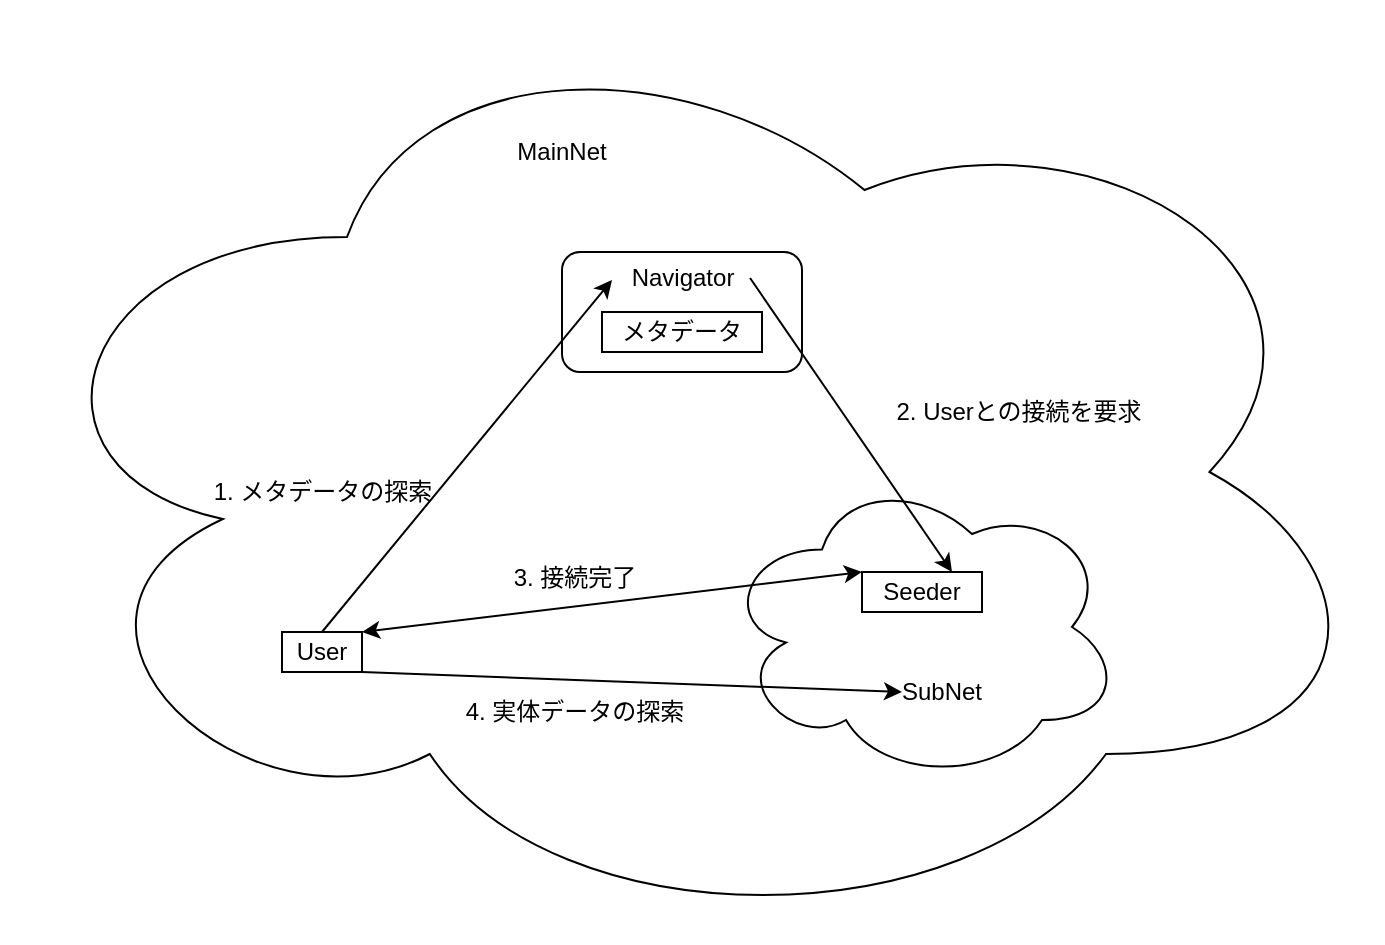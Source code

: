 <mxfile version="12.4.2" type="device" pages="1"><diagram id="a8qWhjNBllFvc88_VKhu" name="Page-1"><mxGraphModel dx="2249" dy="1982" grid="1" gridSize="10" guides="1" tooltips="1" connect="1" arrows="1" fold="1" page="1" pageScale="1" pageWidth="827" pageHeight="1169" math="0" shadow="0"><root><mxCell id="0"/><mxCell id="1" parent="0"/><mxCell id="cR6lZr0GorBFRHSTsxdD-2" value="" style="ellipse;shape=cloud;whiteSpace=wrap;html=1;" vertex="1" parent="1"><mxGeometry x="-90" y="-25" width="690" height="470" as="geometry"/></mxCell><mxCell id="cR6lZr0GorBFRHSTsxdD-26" value="&lt;div&gt;&lt;/div&gt;" style="rounded=1;whiteSpace=wrap;html=1;align=center;" vertex="1" parent="1"><mxGeometry x="190" y="100" width="120" height="60" as="geometry"/></mxCell><mxCell id="cR6lZr0GorBFRHSTsxdD-9" value="" style="ellipse;shape=cloud;whiteSpace=wrap;html=1;" vertex="1" parent="1"><mxGeometry x="270" y="210" width="200" height="155" as="geometry"/></mxCell><mxCell id="cR6lZr0GorBFRHSTsxdD-1" value="User" style="rounded=0;whiteSpace=wrap;html=1;" vertex="1" parent="1"><mxGeometry x="50" y="290" width="40" height="20" as="geometry"/></mxCell><mxCell id="cR6lZr0GorBFRHSTsxdD-4" value="" style="endArrow=classic;html=1;exitX=0.5;exitY=0;exitDx=0;exitDy=0;entryX=0;entryY=0.55;entryDx=0;entryDy=0;entryPerimeter=0;" edge="1" parent="1" source="cR6lZr0GorBFRHSTsxdD-1" target="cR6lZr0GorBFRHSTsxdD-27"><mxGeometry width="50" height="50" relative="1" as="geometry"><mxPoint x="50" y="380" as="sourcePoint"/><mxPoint x="100" y="330" as="targetPoint"/></mxGeometry></mxCell><mxCell id="cR6lZr0GorBFRHSTsxdD-5" value="1. メタデータの探索" style="text;html=1;align=center;verticalAlign=middle;resizable=0;points=[];;autosize=1;" vertex="1" parent="1"><mxGeometry x="10" y="210" width="120" height="20" as="geometry"/></mxCell><mxCell id="cR6lZr0GorBFRHSTsxdD-6" value="メタデータ" style="rounded=0;whiteSpace=wrap;html=1;" vertex="1" parent="1"><mxGeometry x="210" y="130" width="80" height="20" as="geometry"/></mxCell><mxCell id="cR6lZr0GorBFRHSTsxdD-7" value="MainNet" style="text;html=1;strokeColor=none;fillColor=none;align=center;verticalAlign=middle;whiteSpace=wrap;rounded=0;" vertex="1" parent="1"><mxGeometry x="170" y="40" width="40" height="20" as="geometry"/></mxCell><mxCell id="cR6lZr0GorBFRHSTsxdD-8" value="Seeder" style="rounded=0;whiteSpace=wrap;html=1;" vertex="1" parent="1"><mxGeometry x="340" y="260" width="60" height="20" as="geometry"/></mxCell><mxCell id="cR6lZr0GorBFRHSTsxdD-10" value="SubNet" style="text;html=1;strokeColor=none;fillColor=none;align=center;verticalAlign=middle;whiteSpace=wrap;rounded=0;" vertex="1" parent="1"><mxGeometry x="360" y="310" width="40" height="20" as="geometry"/></mxCell><mxCell id="cR6lZr0GorBFRHSTsxdD-11" value="" style="endArrow=classic;html=1;exitX=0.986;exitY=0.5;exitDx=0;exitDy=0;entryX=0.75;entryY=0;entryDx=0;entryDy=0;exitPerimeter=0;" edge="1" parent="1" source="cR6lZr0GorBFRHSTsxdD-27" target="cR6lZr0GorBFRHSTsxdD-8"><mxGeometry width="50" height="50" relative="1" as="geometry"><mxPoint x="30" y="440" as="sourcePoint"/><mxPoint x="80" y="390" as="targetPoint"/></mxGeometry></mxCell><mxCell id="cR6lZr0GorBFRHSTsxdD-12" value="&amp;nbsp; &amp;nbsp;2. Userとの接続を要求" style="text;html=1;align=center;verticalAlign=middle;resizable=0;points=[];;autosize=1;" vertex="1" parent="1"><mxGeometry x="338" y="170" width="150" height="20" as="geometry"/></mxCell><mxCell id="cR6lZr0GorBFRHSTsxdD-19" value="" style="endArrow=classic;startArrow=classic;html=1;entryX=1;entryY=0;entryDx=0;entryDy=0;exitX=0;exitY=0;exitDx=0;exitDy=0;" edge="1" parent="1" source="cR6lZr0GorBFRHSTsxdD-8" target="cR6lZr0GorBFRHSTsxdD-1"><mxGeometry width="50" height="50" relative="1" as="geometry"><mxPoint x="10" y="450" as="sourcePoint"/><mxPoint x="60" y="400" as="targetPoint"/></mxGeometry></mxCell><mxCell id="cR6lZr0GorBFRHSTsxdD-20" value="3. 接続完了" style="text;html=1;align=center;verticalAlign=middle;resizable=0;points=[];;autosize=1;" vertex="1" parent="1"><mxGeometry x="156" y="253" width="80" height="20" as="geometry"/></mxCell><mxCell id="cR6lZr0GorBFRHSTsxdD-23" value="" style="endArrow=classic;html=1;entryX=0;entryY=0.5;entryDx=0;entryDy=0;exitX=1;exitY=1;exitDx=0;exitDy=0;" edge="1" parent="1" source="cR6lZr0GorBFRHSTsxdD-1" target="cR6lZr0GorBFRHSTsxdD-10"><mxGeometry width="50" height="50" relative="1" as="geometry"><mxPoint x="10" y="450" as="sourcePoint"/><mxPoint x="60" y="400" as="targetPoint"/></mxGeometry></mxCell><mxCell id="cR6lZr0GorBFRHSTsxdD-24" value="4. 実体データの探索" style="text;html=1;align=center;verticalAlign=middle;resizable=0;points=[];;autosize=1;" vertex="1" parent="1"><mxGeometry x="136" y="320" width="120" height="20" as="geometry"/></mxCell><mxCell id="cR6lZr0GorBFRHSTsxdD-27" value="Navigator" style="text;html=1;align=center;verticalAlign=middle;resizable=0;points=[];;autosize=1;" vertex="1" parent="1"><mxGeometry x="215" y="103" width="70" height="20" as="geometry"/></mxCell></root></mxGraphModel></diagram></mxfile>